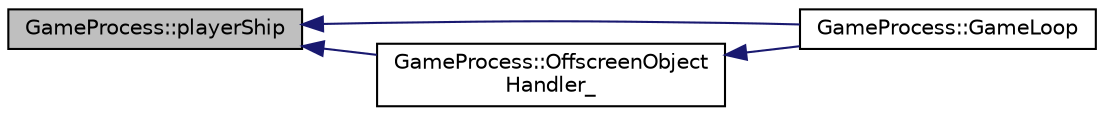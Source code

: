 digraph "GameProcess::playerShip"
{
  edge [fontname="Helvetica",fontsize="10",labelfontname="Helvetica",labelfontsize="10"];
  node [fontname="Helvetica",fontsize="10",shape=record];
  rankdir="LR";
  Node59 [label="GameProcess::playerShip",height=0.2,width=0.4,color="black", fillcolor="grey75", style="filled", fontcolor="black"];
  Node59 -> Node60 [dir="back",color="midnightblue",fontsize="10",style="solid",fontname="Helvetica"];
  Node60 [label="GameProcess::GameLoop",height=0.2,width=0.4,color="black", fillcolor="white", style="filled",URL="$class_game_process.html#aa8fbde0978dd3fadd1289c69b6dea382",tooltip="updates the game entity states "];
  Node59 -> Node61 [dir="back",color="midnightblue",fontsize="10",style="solid",fontname="Helvetica"];
  Node61 [label="GameProcess::OffscreenObject\lHandler_",height=0.2,width=0.4,color="black", fillcolor="white", style="filled",URL="$class_game_process.html#ad896a81b35ee49421b4cf3c891e74c9f",tooltip="deletes the bullets when the go beyond screen bounds "];
  Node61 -> Node60 [dir="back",color="midnightblue",fontsize="10",style="solid",fontname="Helvetica"];
}
